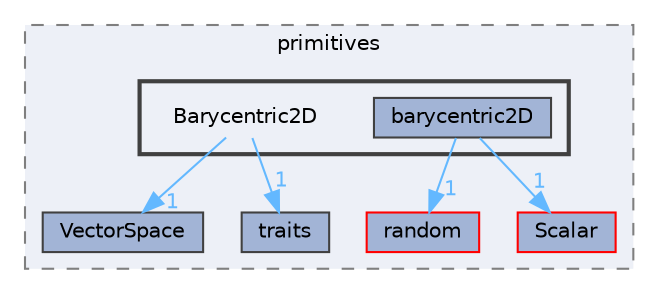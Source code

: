 digraph "src/OpenFOAM/primitives/Barycentric2D"
{
 // LATEX_PDF_SIZE
  bgcolor="transparent";
  edge [fontname=Helvetica,fontsize=10,labelfontname=Helvetica,labelfontsize=10];
  node [fontname=Helvetica,fontsize=10,shape=box,height=0.2,width=0.4];
  compound=true
  subgraph clusterdir_3e50f45338116b169052b428016851aa {
    graph [ bgcolor="#edf0f7", pencolor="grey50", label="primitives", fontname=Helvetica,fontsize=10 style="filled,dashed", URL="dir_3e50f45338116b169052b428016851aa.html",tooltip=""]
  dir_67e43ffa00fdb90d8ab20f3d61175616 [label="VectorSpace", fillcolor="#a2b4d6", color="grey25", style="filled", URL="dir_67e43ffa00fdb90d8ab20f3d61175616.html",tooltip=""];
  dir_e46438c88d14724c9114690b543855a0 [label="traits", fillcolor="#a2b4d6", color="grey25", style="filled", URL="dir_e46438c88d14724c9114690b543855a0.html",tooltip=""];
  dir_fe902bc9ff5b589eb0ead5d28c94889f [label="random", fillcolor="#a2b4d6", color="red", style="filled", URL="dir_fe902bc9ff5b589eb0ead5d28c94889f.html",tooltip=""];
  dir_b4f4914e791ff496381862f16be45bae [label="Scalar", fillcolor="#a2b4d6", color="red", style="filled", URL="dir_b4f4914e791ff496381862f16be45bae.html",tooltip=""];
  subgraph clusterdir_6e8a170138ae6b8d987b72ceda6fbe53 {
    graph [ bgcolor="#edf0f7", pencolor="grey25", label="", fontname=Helvetica,fontsize=10 style="filled,bold", URL="dir_6e8a170138ae6b8d987b72ceda6fbe53.html",tooltip=""]
    dir_6e8a170138ae6b8d987b72ceda6fbe53 [shape=plaintext, label="Barycentric2D"];
  dir_0b893c4b3a0dced1511bc6f5c26fd2d6 [label="barycentric2D", fillcolor="#a2b4d6", color="grey25", style="filled", URL="dir_0b893c4b3a0dced1511bc6f5c26fd2d6.html",tooltip=""];
  }
  }
  dir_6e8a170138ae6b8d987b72ceda6fbe53->dir_67e43ffa00fdb90d8ab20f3d61175616 [headlabel="1", labeldistance=1.5 headhref="dir_000190_004263.html" href="dir_000190_004263.html" color="steelblue1" fontcolor="steelblue1"];
  dir_6e8a170138ae6b8d987b72ceda6fbe53->dir_e46438c88d14724c9114690b543855a0 [headlabel="1", labeldistance=1.5 headhref="dir_000190_004092.html" href="dir_000190_004092.html" color="steelblue1" fontcolor="steelblue1"];
  dir_0b893c4b3a0dced1511bc6f5c26fd2d6->dir_b4f4914e791ff496381862f16be45bae [headlabel="1", labeldistance=1.5 headhref="dir_000191_003415.html" href="dir_000191_003415.html" color="steelblue1" fontcolor="steelblue1"];
  dir_0b893c4b3a0dced1511bc6f5c26fd2d6->dir_fe902bc9ff5b589eb0ead5d28c94889f [headlabel="1", labeldistance=1.5 headhref="dir_000191_003178.html" href="dir_000191_003178.html" color="steelblue1" fontcolor="steelblue1"];
}
